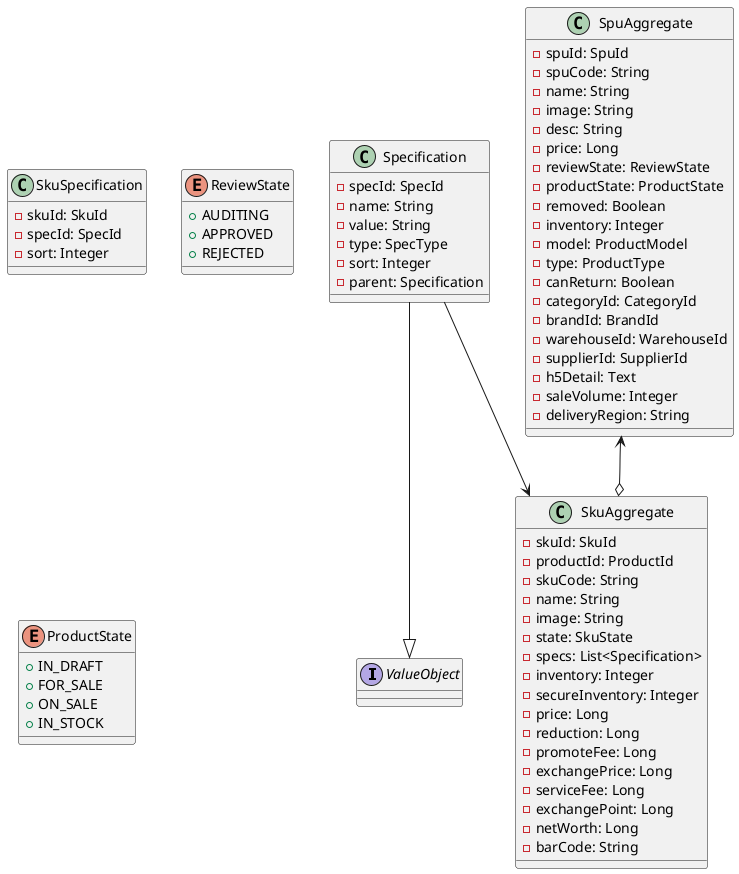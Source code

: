@startuml

interface ValueObject {
}
class SpuAggregate {
    - spuId: SpuId
    - spuCode: String
    - name: String
    - image: String
    - desc: String
    - price: Long
    - reviewState: ReviewState
    - productState: ProductState
    - removed: Boolean
    - inventory: Integer
    - model: ProductModel
    - type: ProductType
    - canReturn: Boolean
    - categoryId: CategoryId
    - brandId: BrandId
    - warehouseId: WarehouseId
    - supplierId: SupplierId
    - h5Detail: Text
    - saleVolume: Integer
    - deliveryRegion: String
'    - length: Long
'    - width: Long
'    - height: Long
'    - weight: Long
'    - boxNum: Integer
}
class SkuAggregate {
    - skuId: SkuId
    - productId: ProductId
    - skuCode: String
    - name: String
    - image: String
    - state: SkuState
    - specs: List<Specification>
    - inventory: Integer
    - secureInventory: Integer
    - price: Long
    - reduction: Long
    - promoteFee: Long
    - exchangePrice: Long
    - serviceFee: Long
    - exchangePoint: Long
    - netWorth: Long
    - barCode: String
}
class Specification {
    - specId: SpecId
    - name: String
    - value: String
    - type: SpecType
    - sort: Integer
    - parent: Specification
}

' TABLE
class SkuSpecification {
    - skuId: SkuId
    - specId: SpecId
    - sort: Integer
}

enum ReviewState {
    + AUDITING
    + APPROVED
    + REJECTED
}
enum ProductState {
    + IN_DRAFT
    + FOR_SALE
    + ON_SALE
    + IN_STOCK
}
SpuAggregate <--o SkuAggregate
Specification --> SkuAggregate
Specification --|> ValueObject

@enduml